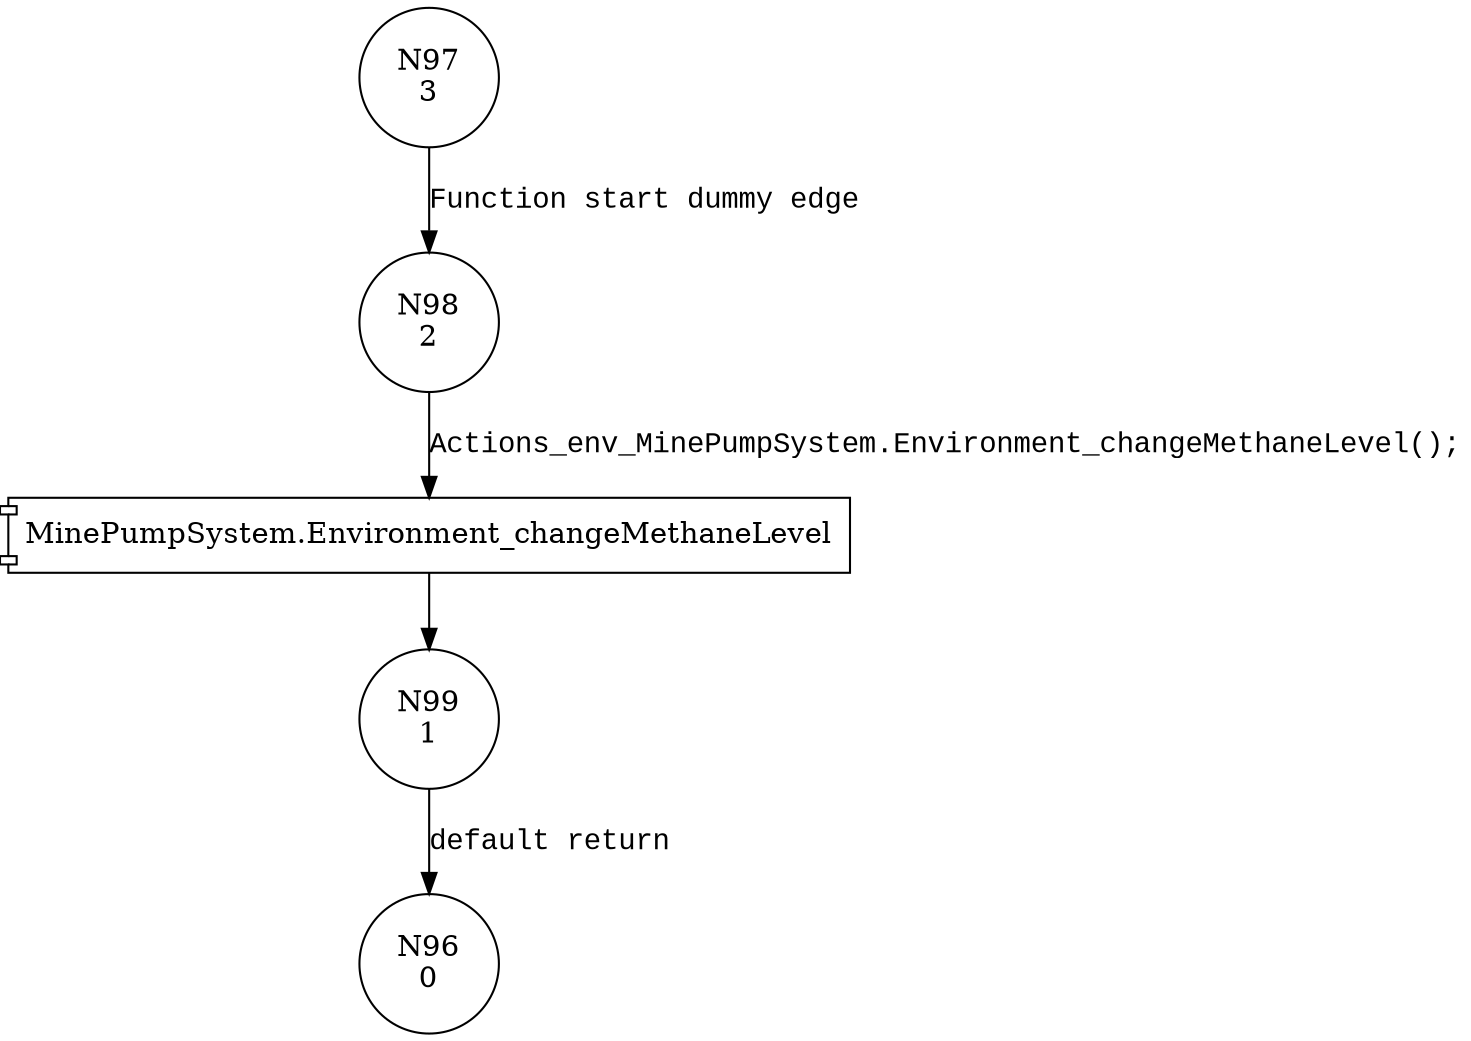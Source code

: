 digraph Actions_methaneChange {
97 [shape="circle" label="N97\n3"]
98 [shape="circle" label="N98\n2"]
99 [shape="circle" label="N99\n1"]
96 [shape="circle" label="N96\n0"]
97 -> 98 [label="Function start dummy edge" fontname="Courier New"]
100033 [shape="component" label="MinePumpSystem.Environment_changeMethaneLevel"]
98 -> 100033 [label="Actions_env_MinePumpSystem.Environment_changeMethaneLevel();" fontname="Courier New"]
100033 -> 99 [label="" fontname="Courier New"]
99 -> 96 [label="default return" fontname="Courier New"]
}